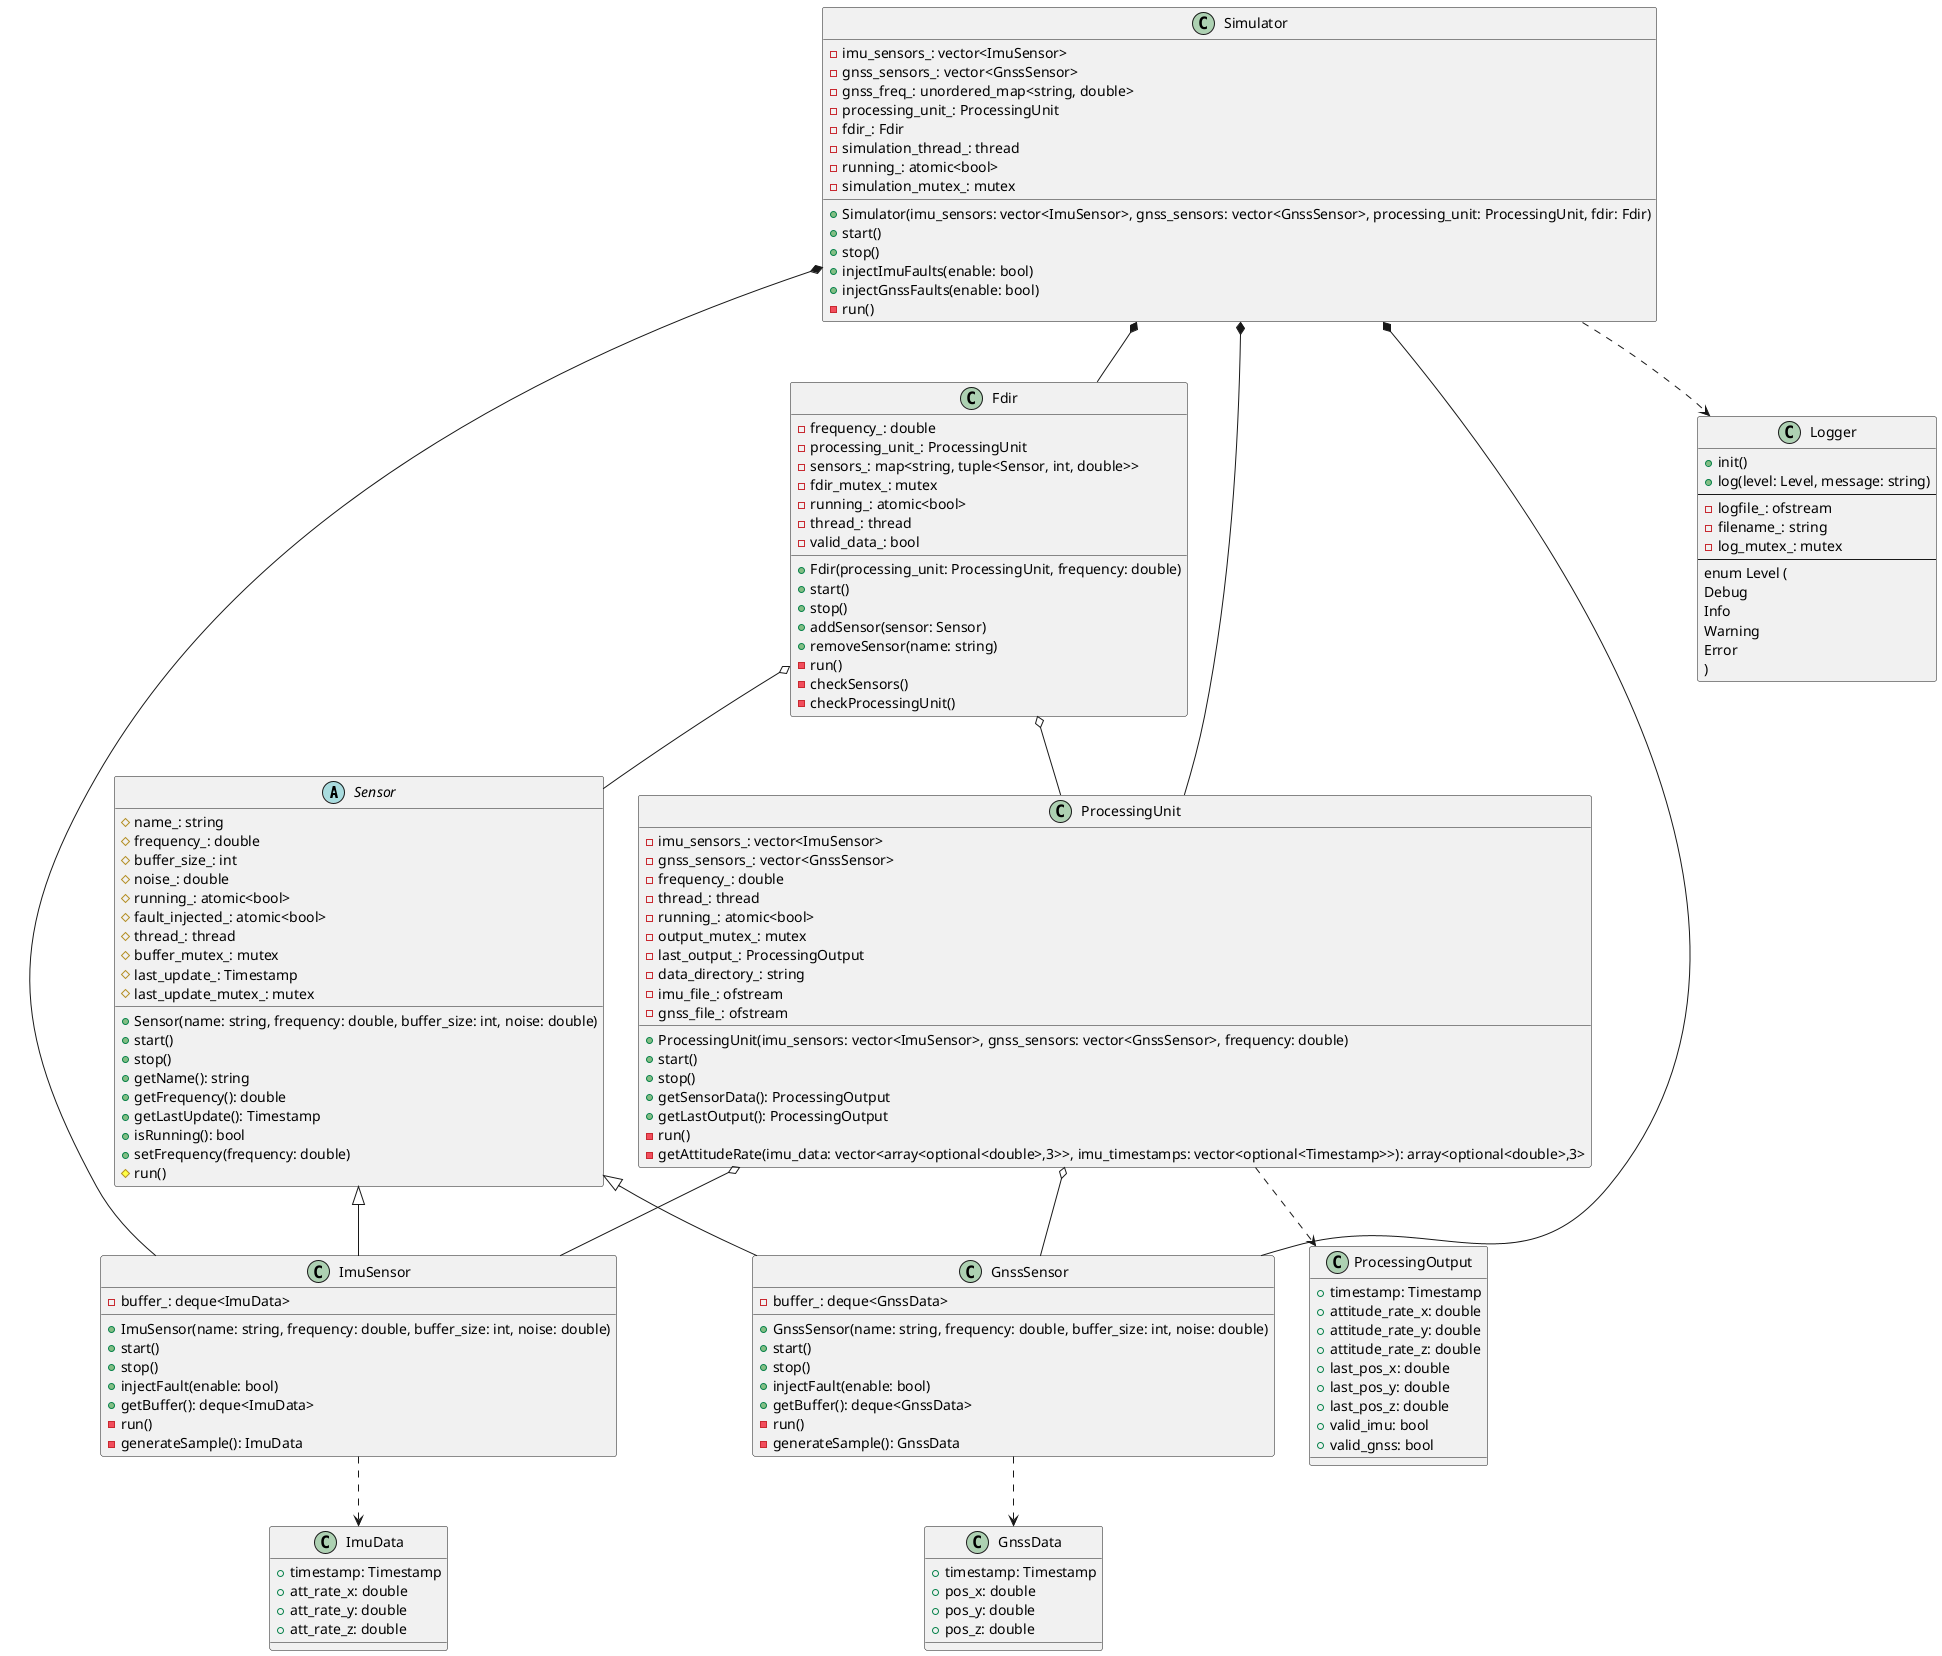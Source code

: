 @startuml structure

' Abstract Sensor class
abstract class Sensor {
  #name_: string
  #frequency_: double
  #buffer_size_: int
  #noise_: double
  #running_: atomic<bool>
  #fault_injected_: atomic<bool>
  #thread_: thread
  #buffer_mutex_: mutex
  #last_update_: Timestamp
  #last_update_mutex_: mutex

  +Sensor(name: string, frequency: double, buffer_size: int, noise: double)
  +start()
  +stop()
  +getName(): string
  +getFrequency(): double
  +getLastUpdate(): Timestamp
  +isRunning(): bool
  +setFrequency(frequency: double)
  #run()
}

' Sensor implementations
class ImuSensor {
  -buffer_: deque<ImuData>
  +ImuSensor(name: string, frequency: double, buffer_size: int, noise: double)
  +start()
  +stop()
  +injectFault(enable: bool)
  +getBuffer(): deque<ImuData>
  -run()
  -generateSample(): ImuData
}

class GnssSensor {
  -buffer_: deque<GnssData>
  +GnssSensor(name: string, frequency: double, buffer_size: int, noise: double)
  +start()
  +stop()
  +injectFault(enable: bool)
  +getBuffer(): deque<GnssData>
  -run()
  -generateSample(): GnssData
}

' Data structures
class ImuData {
  +timestamp: Timestamp
  +att_rate_x: double
  +att_rate_y: double
  +att_rate_z: double
}

class GnssData {
  +timestamp: Timestamp
  +pos_x: double
  +pos_y: double
  +pos_z: double
}

class ProcessingOutput {
  +timestamp: Timestamp
  +attitude_rate_x: double
  +attitude_rate_y: double
  +attitude_rate_z: double
  +last_pos_x: double
  +last_pos_y: double
  +last_pos_z: double
  +valid_imu: bool
  +valid_gnss: bool
}

' Main components
class ProcessingUnit {
  -imu_sensors_: vector<ImuSensor>
  -gnss_sensors_: vector<GnssSensor>
  -frequency_: double
  -thread_: thread
  -running_: atomic<bool>
  -output_mutex_: mutex
  -last_output_: ProcessingOutput
  -data_directory_: string
  -imu_file_: ofstream
  -gnss_file_: ofstream

  +ProcessingUnit(imu_sensors: vector<ImuSensor>, gnss_sensors: vector<GnssSensor>, frequency: double)
  +start()
  +stop()
  +getSensorData(): ProcessingOutput
  +getLastOutput(): ProcessingOutput
  -run()
  -getAttitudeRate(imu_data: vector<array<optional<double>,3>>, imu_timestamps: vector<optional<Timestamp>>): array<optional<double>,3>
}

class Fdir {
  -frequency_: double
  -processing_unit_: ProcessingUnit
  -sensors_: map<string, tuple<Sensor, int, double>>
  -fdir_mutex_: mutex
  -running_: atomic<bool>
  -thread_: thread
  -valid_data_: bool

  +Fdir(processing_unit: ProcessingUnit, frequency: double)
  +start()
  +stop()
  +addSensor(sensor: Sensor)
  +removeSensor(name: string)
  -run()
  -checkSensors()
  -checkProcessingUnit()
}

class Simulator {
  -imu_sensors_: vector<ImuSensor>
  -gnss_sensors_: vector<GnssSensor>
  -gnss_freq_: unordered_map<string, double>
  -processing_unit_: ProcessingUnit
  -fdir_: Fdir
  -simulation_thread_: thread
  -running_: atomic<bool>
  -simulation_mutex_: mutex

  +Simulator(imu_sensors: vector<ImuSensor>, gnss_sensors: vector<GnssSensor>, processing_unit: ProcessingUnit, fdir: Fdir)
  +start()
  +stop()
  +injectImuFaults(enable: bool)
  +injectGnssFaults(enable: bool)
  -run()
}

' Logger class
class Logger {
  +init()
  +log(level: Level, message: string)
  --
  -logfile_: ofstream
  -filename_: string
  -log_mutex_: mutex
  --
  enum Level (
    Debug
    Info
    Warning
    Error 
  )
}

' --- Relationships

' --- Inheritance
' Sensor is the base class for ImuSensor and GnssSensor
Sensor <|-- ImuSensor 
Sensor <|-- GnssSensor

' --- Dependency
' ImuSensor and GnssSensor depend on ImuData and GnssData structures
ImuSensor ..> ImuData
GnssSensor ..> GnssData

' ProcessingUnit depends on ProcessingOutput structure
ProcessingUnit ..> ProcessingOutput

' The simulation dependens on the Logger
Simulator ..> Logger 

' --- Composition
' Simulator manages the lifecycle of ProcessingUnit and Fdir
Simulator *-- ProcessingUnit
Simulator *-- Fdir

' Simulator has multiple ImuSensors and GnssSensors
Simulator *-- ImuSensor
Simulator *-- GnssSensor

' --- Aggregation 
' ProcessingUnit has multiple ImuSensors and GnssSensors
ProcessingUnit o-- ImuSensor
ProcessingUnit o-- GnssSensor

' Fdir has a ProcessingUnit and multiple Sensors
Fdir o-- ProcessingUnit
Fdir o-- Sensor

@enduml

